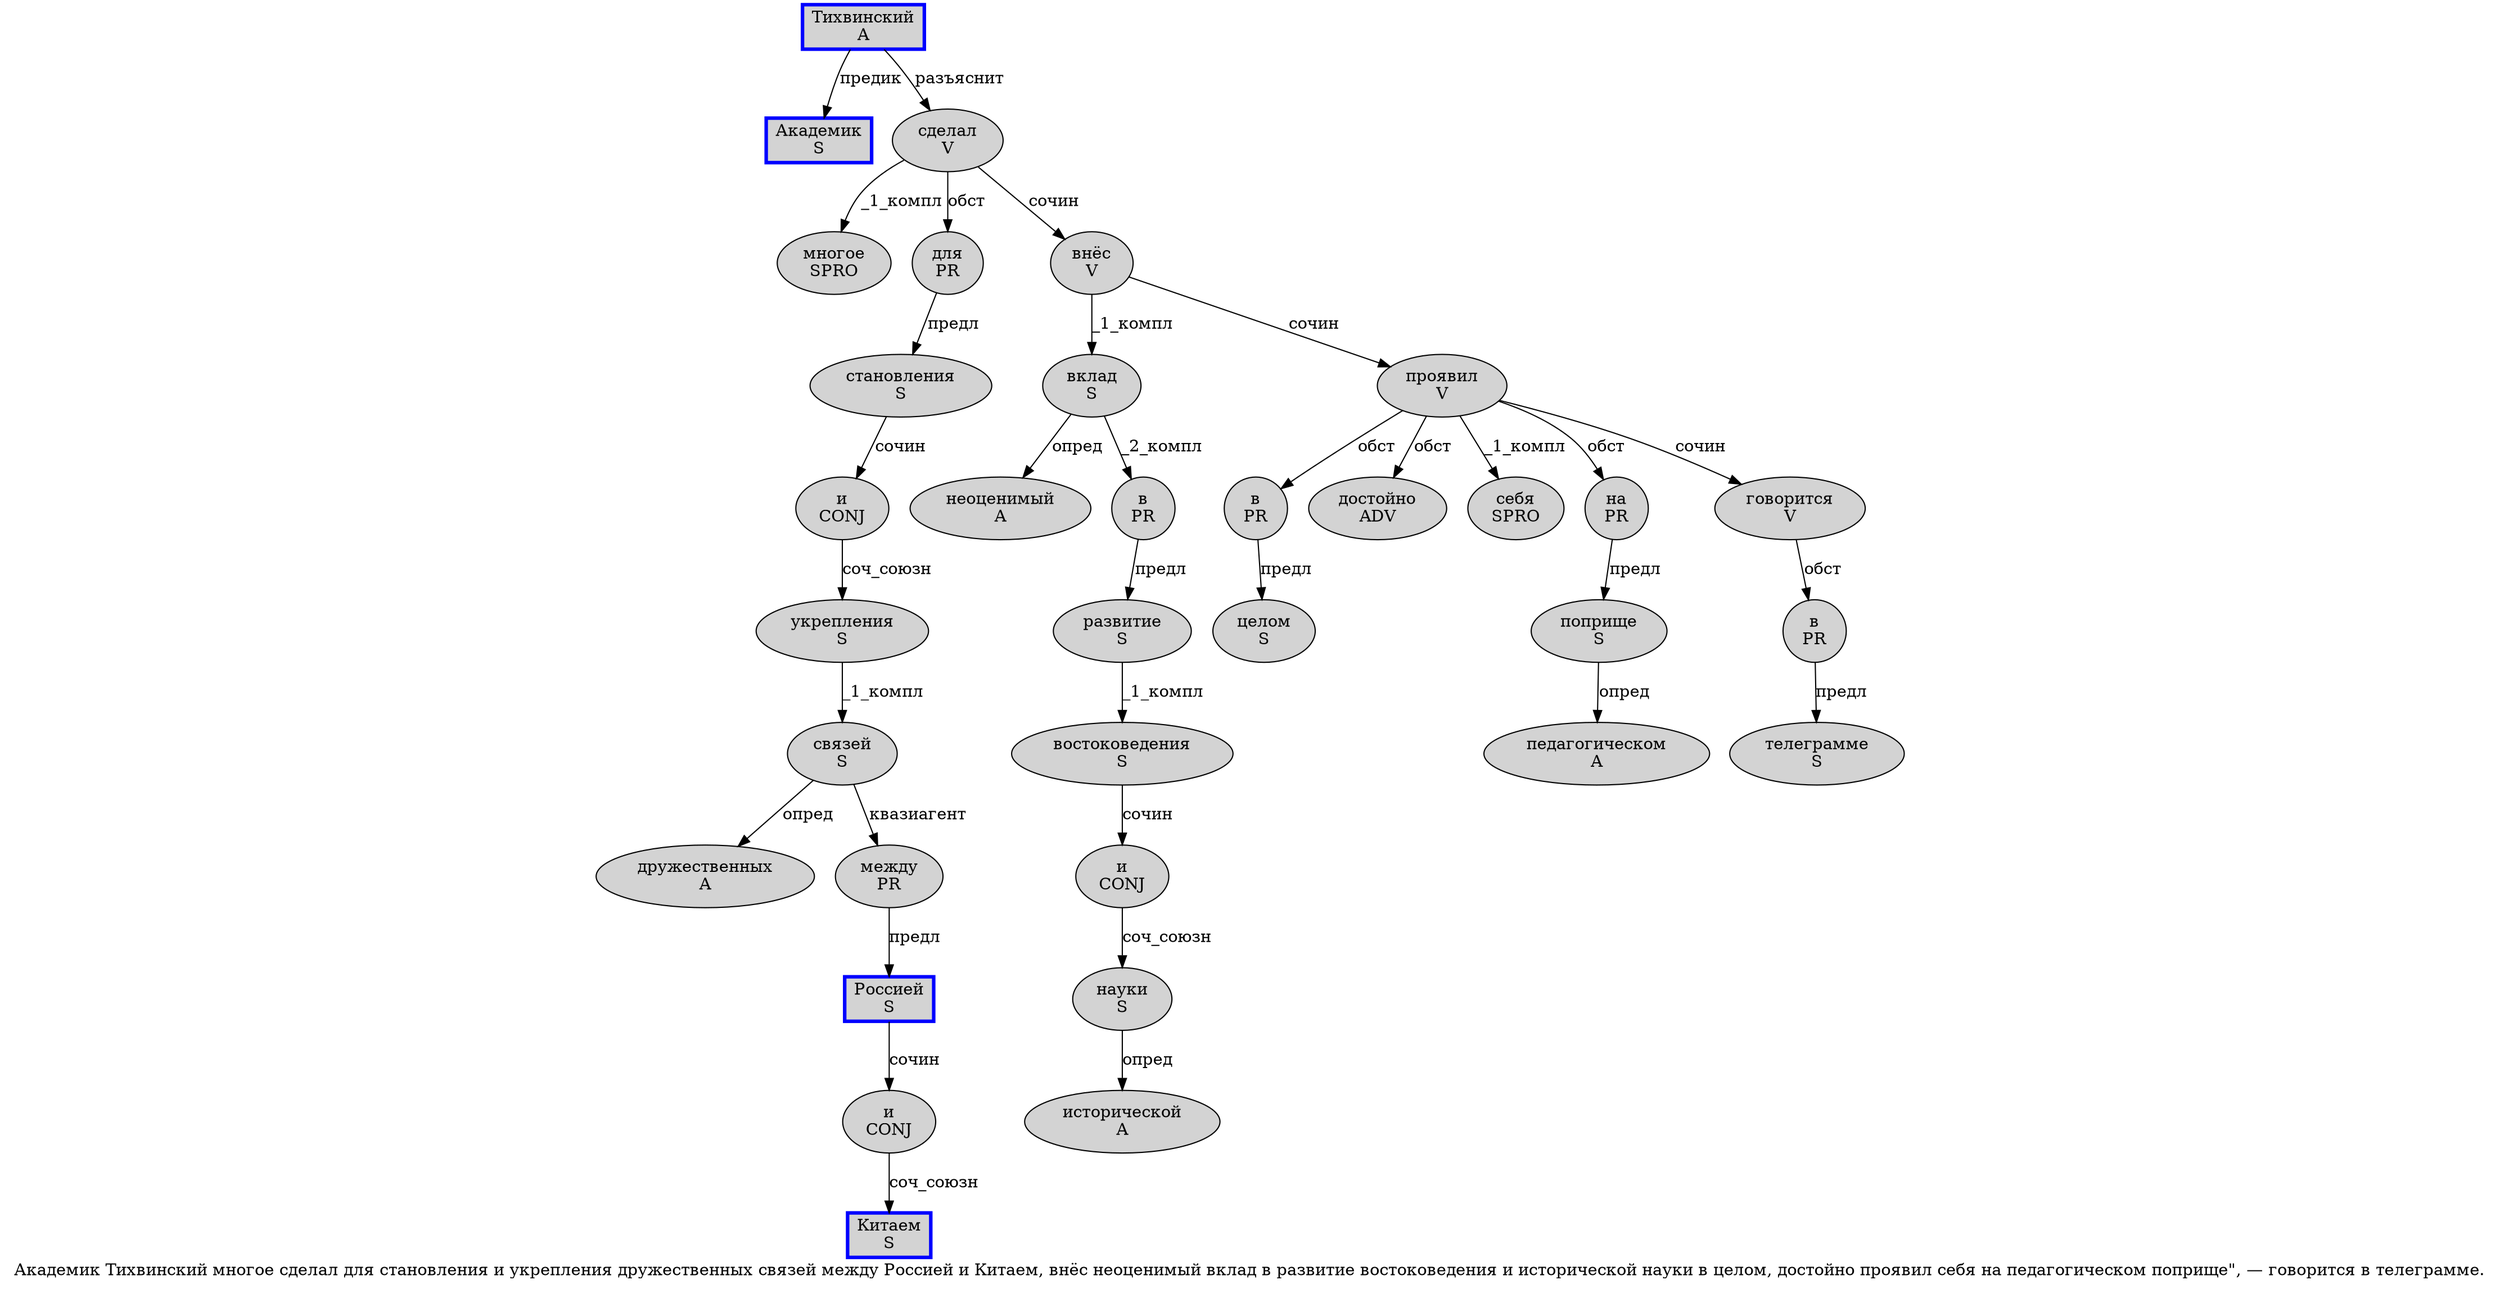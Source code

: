 digraph SENTENCE_138 {
	graph [label="Академик Тихвинский многое сделал для становления и укрепления дружественных связей между Россией и Китаем, внёс неоценимый вклад в развитие востоковедения и исторической науки в целом, достойно проявил себя на педагогическом поприще\", — говорится в телеграмме."]
	node [style=filled]
		0 [label="Академик
S" color=blue fillcolor=lightgray penwidth=3 shape=box]
		1 [label="Тихвинский
A" color=blue fillcolor=lightgray penwidth=3 shape=box]
		2 [label="многое
SPRO" color="" fillcolor=lightgray penwidth=1 shape=ellipse]
		3 [label="сделал
V" color="" fillcolor=lightgray penwidth=1 shape=ellipse]
		4 [label="для
PR" color="" fillcolor=lightgray penwidth=1 shape=ellipse]
		5 [label="становления
S" color="" fillcolor=lightgray penwidth=1 shape=ellipse]
		6 [label="и
CONJ" color="" fillcolor=lightgray penwidth=1 shape=ellipse]
		7 [label="укрепления
S" color="" fillcolor=lightgray penwidth=1 shape=ellipse]
		8 [label="дружественных
A" color="" fillcolor=lightgray penwidth=1 shape=ellipse]
		9 [label="связей
S" color="" fillcolor=lightgray penwidth=1 shape=ellipse]
		10 [label="между
PR" color="" fillcolor=lightgray penwidth=1 shape=ellipse]
		11 [label="Россией
S" color=blue fillcolor=lightgray penwidth=3 shape=box]
		12 [label="и
CONJ" color="" fillcolor=lightgray penwidth=1 shape=ellipse]
		13 [label="Китаем
S" color=blue fillcolor=lightgray penwidth=3 shape=box]
		15 [label="внёс
V" color="" fillcolor=lightgray penwidth=1 shape=ellipse]
		16 [label="неоценимый
A" color="" fillcolor=lightgray penwidth=1 shape=ellipse]
		17 [label="вклад
S" color="" fillcolor=lightgray penwidth=1 shape=ellipse]
		18 [label="в
PR" color="" fillcolor=lightgray penwidth=1 shape=ellipse]
		19 [label="развитие
S" color="" fillcolor=lightgray penwidth=1 shape=ellipse]
		20 [label="востоковедения
S" color="" fillcolor=lightgray penwidth=1 shape=ellipse]
		21 [label="и
CONJ" color="" fillcolor=lightgray penwidth=1 shape=ellipse]
		22 [label="исторической
A" color="" fillcolor=lightgray penwidth=1 shape=ellipse]
		23 [label="науки
S" color="" fillcolor=lightgray penwidth=1 shape=ellipse]
		24 [label="в
PR" color="" fillcolor=lightgray penwidth=1 shape=ellipse]
		25 [label="целом
S" color="" fillcolor=lightgray penwidth=1 shape=ellipse]
		27 [label="достойно
ADV" color="" fillcolor=lightgray penwidth=1 shape=ellipse]
		28 [label="проявил
V" color="" fillcolor=lightgray penwidth=1 shape=ellipse]
		29 [label="себя
SPRO" color="" fillcolor=lightgray penwidth=1 shape=ellipse]
		30 [label="на
PR" color="" fillcolor=lightgray penwidth=1 shape=ellipse]
		31 [label="педагогическом
A" color="" fillcolor=lightgray penwidth=1 shape=ellipse]
		32 [label="поприще
S" color="" fillcolor=lightgray penwidth=1 shape=ellipse]
		36 [label="говорится
V" color="" fillcolor=lightgray penwidth=1 shape=ellipse]
		37 [label="в
PR" color="" fillcolor=lightgray penwidth=1 shape=ellipse]
		38 [label="телеграмме
S" color="" fillcolor=lightgray penwidth=1 shape=ellipse]
			7 -> 9 [label="_1_компл"]
			4 -> 5 [label="предл"]
			32 -> 31 [label="опред"]
			24 -> 25 [label="предл"]
			21 -> 23 [label="соч_союзн"]
			36 -> 37 [label="обст"]
			37 -> 38 [label="предл"]
			15 -> 17 [label="_1_компл"]
			15 -> 28 [label="сочин"]
			11 -> 12 [label="сочин"]
			10 -> 11 [label="предл"]
			19 -> 20 [label="_1_компл"]
			18 -> 19 [label="предл"]
			17 -> 16 [label="опред"]
			17 -> 18 [label="_2_компл"]
			5 -> 6 [label="сочин"]
			20 -> 21 [label="сочин"]
			28 -> 24 [label="обст"]
			28 -> 27 [label="обст"]
			28 -> 29 [label="_1_компл"]
			28 -> 30 [label="обст"]
			28 -> 36 [label="сочин"]
			6 -> 7 [label="соч_союзн"]
			1 -> 0 [label="предик"]
			1 -> 3 [label="разъяснит"]
			23 -> 22 [label="опред"]
			9 -> 8 [label="опред"]
			9 -> 10 [label="квазиагент"]
			3 -> 2 [label="_1_компл"]
			3 -> 4 [label="обст"]
			3 -> 15 [label="сочин"]
			30 -> 32 [label="предл"]
			12 -> 13 [label="соч_союзн"]
}
